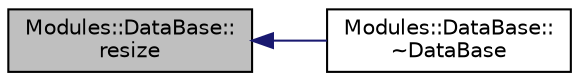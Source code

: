 digraph "Modules::DataBase::resize"
{
 // INTERACTIVE_SVG=YES
  edge [fontname="Helvetica",fontsize="10",labelfontname="Helvetica",labelfontsize="10"];
  node [fontname="Helvetica",fontsize="10",shape=record];
  rankdir="LR";
  Node1 [label="Modules::DataBase::\lresize",height=0.2,width=0.4,color="black", fillcolor="grey75", style="filled", fontcolor="black"];
  Node1 -> Node2 [dir="back",color="midnightblue",fontsize="10",style="solid",fontname="Helvetica"];
  Node2 [label="Modules::DataBase::\l~DataBase",height=0.2,width=0.4,color="black", fillcolor="white", style="filled",URL="$class_modules_1_1_data_base.html#a485443cb381648b74a6adb6b91077859"];
}
